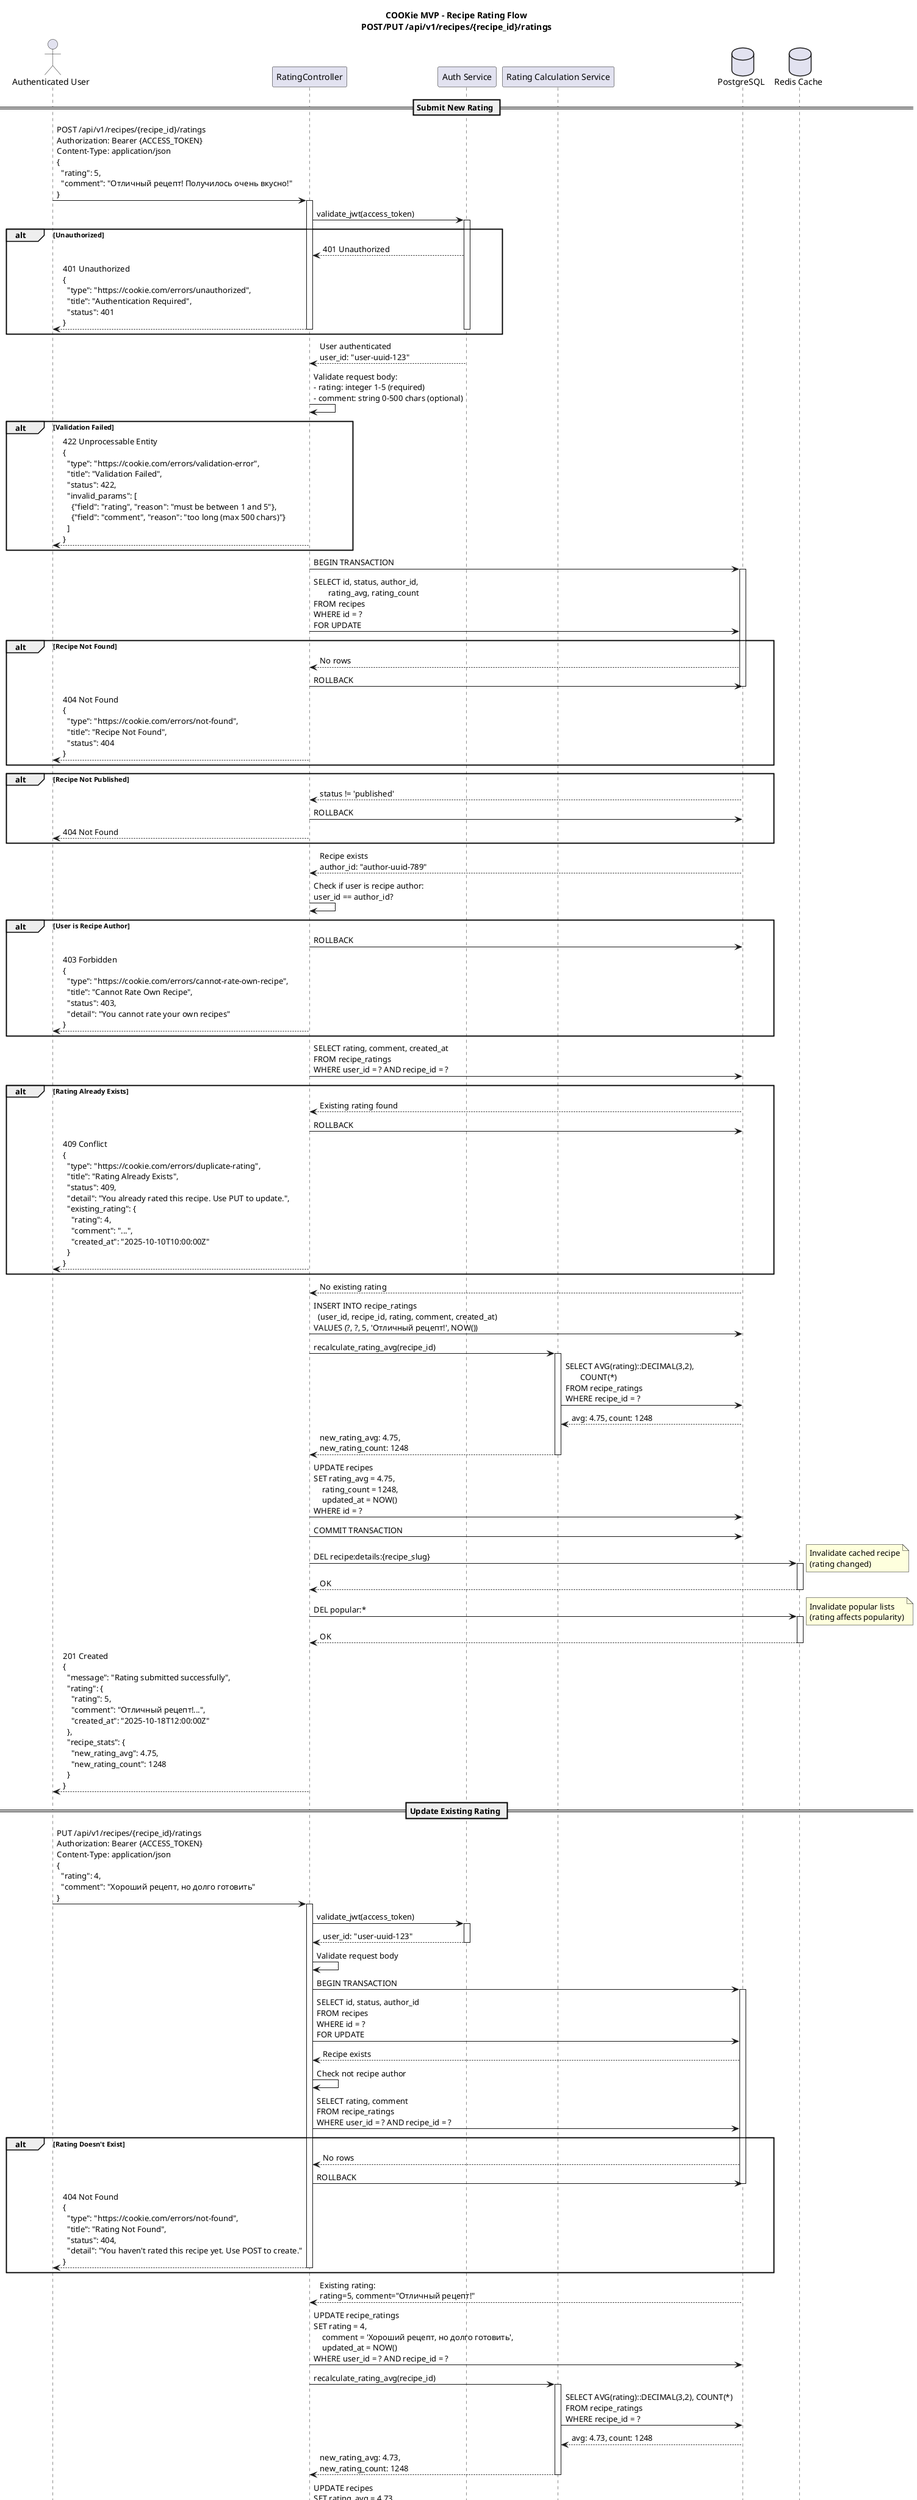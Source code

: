 @startuml sequence_user_rating

title COOKie MVP - Recipe Rating Flow\nPOST/PUT /api/v1/recipes/{recipe_id}/ratings

actor "Authenticated User" as User
participant "RatingController" as Controller
participant "Auth Service" as Auth
participant "Rating Calculation Service" as RatingService
database "PostgreSQL" as DB
database "Redis Cache" as Redis

== Submit New Rating ==

User -> Controller: POST /api/v1/recipes/{recipe_id}/ratings\nAuthorization: Bearer {ACCESS_TOKEN}\nContent-Type: application/json\n{\n  "rating": 5,\n  "comment": "Отличный рецепт! Получилось очень вкусно!"\n}

activate Controller

Controller -> Auth: validate_jwt(access_token)
activate Auth

alt Unauthorized
  Auth --> Controller: 401 Unauthorized

  Controller --> User: 401 Unauthorized\n{\n  "type": "https://cookie.com/errors/unauthorized",\n  "title": "Authentication Required",\n  "status": 401\n}
  deactivate Auth
  deactivate Controller
end

Auth --> Controller: User authenticated\nuser_id: "user-uuid-123"
deactivate Auth

Controller -> Controller: Validate request body:\n- rating: integer 1-5 (required)\n- comment: string 0-500 chars (optional)

alt Validation Failed
  Controller --> User: 422 Unprocessable Entity\n{\n  "type": "https://cookie.com/errors/validation-error",\n  "title": "Validation Failed",\n  "status": 422,\n  "invalid_params": [\n    {"field": "rating", "reason": "must be between 1 and 5"},\n    {"field": "comment", "reason": "too long (max 500 chars)"}\n  ]\n}
  deactivate Controller
end

Controller -> DB: BEGIN TRANSACTION
activate DB

Controller -> DB: SELECT id, status, author_id,\n       rating_avg, rating_count\nFROM recipes\nWHERE id = ?\nFOR UPDATE

alt Recipe Not Found
  DB --> Controller: No rows

  Controller -> DB: ROLLBACK
  deactivate DB

  Controller --> User: 404 Not Found\n{\n  "type": "https://cookie.com/errors/not-found",\n  "title": "Recipe Not Found",\n  "status": 404\n}
  deactivate Controller
end

alt Recipe Not Published
  DB --> Controller: status != 'published'

  Controller -> DB: ROLLBACK
  deactivate DB

  Controller --> User: 404 Not Found
  deactivate Controller
end

DB --> Controller: Recipe exists\nauthor_id: "author-uuid-789"

Controller -> Controller: Check if user is recipe author:\nuser_id == author_id?

alt User is Recipe Author
  Controller -> DB: ROLLBACK
  deactivate DB

  Controller --> User: 403 Forbidden\n{\n  "type": "https://cookie.com/errors/cannot-rate-own-recipe",\n  "title": "Cannot Rate Own Recipe",\n  "status": 403,\n  "detail": "You cannot rate your own recipes"\n}
  deactivate Controller
end

Controller -> DB: SELECT rating, comment, created_at\nFROM recipe_ratings\nWHERE user_id = ? AND recipe_id = ?

alt Rating Already Exists
  DB --> Controller: Existing rating found

  Controller -> DB: ROLLBACK
  deactivate DB

  Controller --> User: 409 Conflict\n{\n  "type": "https://cookie.com/errors/duplicate-rating",\n  "title": "Rating Already Exists",\n  "status": 409,\n  "detail": "You already rated this recipe. Use PUT to update.",\n  "existing_rating": {\n    "rating": 4,\n    "comment": "...",\n    "created_at": "2025-10-10T10:00:00Z"\n  }\n}
  deactivate Controller
end

DB --> Controller: No existing rating

Controller -> DB: INSERT INTO recipe_ratings\n  (user_id, recipe_id, rating, comment, created_at)\nVALUES (?, ?, 5, 'Отличный рецепт!', NOW())

Controller -> RatingService: recalculate_rating_avg(recipe_id)
activate RatingService

RatingService -> DB: SELECT AVG(rating)::DECIMAL(3,2),\n       COUNT(*)\nFROM recipe_ratings\nWHERE recipe_id = ?

DB --> RatingService: avg: 4.75, count: 1248

RatingService --> Controller: new_rating_avg: 4.75,\nnew_rating_count: 1248
deactivate RatingService

Controller -> DB: UPDATE recipes\nSET rating_avg = 4.75,\n    rating_count = 1248,\n    updated_at = NOW()\nWHERE id = ?

Controller -> DB: COMMIT TRANSACTION
deactivate DB

Controller -> Redis: DEL recipe:details:{recipe_slug}
activate Redis
note right: Invalidate cached recipe\n(rating changed)
Redis --> Controller: OK
deactivate Redis

Controller -> Redis: DEL popular:*
activate Redis
note right: Invalidate popular lists\n(rating affects popularity)
Redis --> Controller: OK
deactivate Redis

Controller --> User: 201 Created\n{\n  "message": "Rating submitted successfully",\n  "rating": {\n    "rating": 5,\n    "comment": "Отличный рецепт!...",\n    "created_at": "2025-10-18T12:00:00Z"\n  },\n  "recipe_stats": {\n    "new_rating_avg": 4.75,\n    "new_rating_count": 1248\n  }\n}

deactivate Controller

== Update Existing Rating ==

User -> Controller: PUT /api/v1/recipes/{recipe_id}/ratings\nAuthorization: Bearer {ACCESS_TOKEN}\nContent-Type: application/json\n{\n  "rating": 4,\n  "comment": "Хороший рецепт, но долго готовить"\n}

activate Controller

Controller -> Auth: validate_jwt(access_token)
activate Auth
Auth --> Controller: user_id: "user-uuid-123"
deactivate Auth

Controller -> Controller: Validate request body

Controller -> DB: BEGIN TRANSACTION
activate DB

Controller -> DB: SELECT id, status, author_id\nFROM recipes\nWHERE id = ?\nFOR UPDATE

DB --> Controller: Recipe exists

Controller -> Controller: Check not recipe author

Controller -> DB: SELECT rating, comment\nFROM recipe_ratings\nWHERE user_id = ? AND recipe_id = ?

alt Rating Doesn't Exist
  DB --> Controller: No rows

  Controller -> DB: ROLLBACK
  deactivate DB

  Controller --> User: 404 Not Found\n{\n  "type": "https://cookie.com/errors/not-found",\n  "title": "Rating Not Found",\n  "status": 404,\n  "detail": "You haven't rated this recipe yet. Use POST to create."\n}
  deactivate Controller
end

DB --> Controller: Existing rating:\nrating=5, comment="Отличный рецепт!"

Controller -> DB: UPDATE recipe_ratings\nSET rating = 4,\n    comment = 'Хороший рецепт, но долго готовить',\n    updated_at = NOW()\nWHERE user_id = ? AND recipe_id = ?

Controller -> RatingService: recalculate_rating_avg(recipe_id)
activate RatingService

RatingService -> DB: SELECT AVG(rating)::DECIMAL(3,2), COUNT(*)\nFROM recipe_ratings\nWHERE recipe_id = ?

DB --> RatingService: avg: 4.73, count: 1248

RatingService --> Controller: new_rating_avg: 4.73,\nnew_rating_count: 1248
deactivate RatingService

Controller -> DB: UPDATE recipes\nSET rating_avg = 4.73,\n    rating_count = 1248,\n    updated_at = NOW()\nWHERE id = ?

Controller -> DB: COMMIT TRANSACTION
deactivate DB

Controller -> Redis: DEL recipe:details:{recipe_slug}
activate Redis
Redis --> Controller: OK
deactivate Redis

Controller -> Redis: DEL popular:*
activate Redis
Redis --> Controller: OK
deactivate Redis

Controller --> User: 200 OK\n{\n  "message": "Rating updated successfully",\n  "rating": {\n    "rating": 4,\n    "comment": "Хороший рецепт...",\n    "updated_at": "2025-10-18T12:05:00Z"\n  },\n  "recipe_stats": {\n    "new_rating_avg": 4.73,\n    "new_rating_count": 1248,\n    "change": -0.02\n  }\n}

deactivate Controller

== Get User's Rating for Recipe ==

User -> Controller: GET /api/v1/recipes/{recipe_id}/ratings/me\nAuthorization: Bearer {ACCESS_TOKEN}

activate Controller

Controller -> Auth: validate_jwt(access_token)
activate Auth
Auth --> Controller: user_id: "user-uuid-123"
deactivate Auth

Controller -> DB: SELECT rating, comment, created_at, updated_at\nFROM recipe_ratings\nWHERE user_id = ? AND recipe_id = ?
activate DB

alt Rating Not Found
  DB --> Controller: No rows

  Controller --> User: 404 Not Found\n{\n  "type": "https://cookie.com/errors/not-found",\n  "title": "Rating Not Found",\n  "status": 404,\n  "detail": "You haven't rated this recipe yet"\n}
  deactivate DB
  deactivate Controller
end

DB --> Controller: Rating data
deactivate DB

Controller --> User: 200 OK\n{\n  "rating": 4,\n  "comment": "Хороший рецепт...",\n  "created_at": "2025-10-18T12:00:00Z",\n  "updated_at": "2025-10-18T12:05:00Z"\n}

deactivate Controller

== Database Schema ==

note over DB
**recipe_ratings table:**

CREATE TABLE recipe_ratings (
  user_id UUID NOT NULL REFERENCES users(id) ON DELETE CASCADE,
  recipe_id UUID NOT NULL REFERENCES recipes(id) ON DELETE CASCADE,
  rating INTEGER NOT NULL CHECK (rating >= 1 AND rating <= 5),
  comment TEXT CHECK (LENGTH(comment) <= 500),
  created_at TIMESTAMP NOT NULL DEFAULT NOW(),
  updated_at TIMESTAMP,

  PRIMARY KEY (user_id, recipe_id)
);

CREATE INDEX idx_recipe_ratings_recipe_id
  ON recipe_ratings(recipe_id);

CREATE INDEX idx_recipe_ratings_user_id
  ON recipe_ratings(user_id);

CREATE INDEX idx_recipe_ratings_rating
  ON recipe_ratings(rating);

**Denormalized Columns in recipes table:**
- rating_avg: DECIMAL(3,2) - cached average (e.g., 4.75)
- rating_count: INTEGER - total number of ratings

**Benefits:**
- Composite PK prevents duplicate ratings
- CHECK constraint enforces 1-5 range
- Denormalization avoids expensive AVG() on every query
- Triggers update aggregates automatically
end note

== Rating Calculation Service ==

note over RatingService, DB
**Recalculation Strategy:**

**Option 1: Real-time Calculation (MVP)**
- Calculate AVG() on every rating submission/update
- Simple, always accurate
- Query: SELECT AVG(rating), COUNT(*) FROM recipe_ratings WHERE recipe_id = ?
- Performance: ~10ms for 1000 ratings

**Option 2: Trigger-based Update (Future)**
- Database trigger recalculates on INSERT/UPDATE/DELETE
- No application logic needed
- Zero latency (happens in transaction)
- More complex to debug

**Option 3: Background Job (Scale)**
- Queue rating updates
- Batch recalculate every 5 minutes
- Near real-time (5min staleness)
- Handles high-volume recipes

**MVP uses Option 1:**
- Simplest implementation
- Sufficient for < 10K ratings per recipe
- Can migrate to Option 2/3 later
end note

== Error Scenarios ==

note over User, Redis
  **Common Errors:**

  **401 Unauthorized:**
  - Missing/invalid JWT token
  - Expired access token

  **403 Forbidden:**
  - User tries to rate own recipe
  - User account banned/suspended

  **404 Not Found:**
  - Recipe doesn't exist
  - Recipe not published
  - Rating not found (GET/PUT only)

  **409 Conflict:**
  - Rating already exists (POST only)
  - Use PUT to update instead

  **422 Unprocessable Entity:**
  - rating not in 1-5 range
  - comment > 500 characters
  - Invalid recipe_id format

  **500 Internal Server Error:**
  - Database transaction failure
  - Rating calculation error
  - Deadlock (concurrent ratings)

  **Rate Limiting:**
  - 20 ratings per hour per user
  - 429 Too Many Requests if exceeded
  - Prevents spam/abuse
end note

== Content Moderation (Future) ==

note over User, Controller
  **Comment Moderation (Phase 2):**

  For comment field, implement moderation:

  **Profanity Filter:**
  - Check against blacklist of offensive words
  - Auto-reject or flag for review
  - Language-specific (Russian + English)

  **Spam Detection:**
  - Check for URLs (disallow external links)
  - Check for repeated patterns (copy-paste spam)
  - Rate limit comments (max 10/day)

  **Manual Review Queue:**
  - Flagged comments go to admin panel
  - Moderators approve/reject
  - User notified of rejection reason

  **MVP Approach:**
  - No moderation initially
  - Add if abuse detected
  - Trust community, moderate reactively
end note

@enduml
